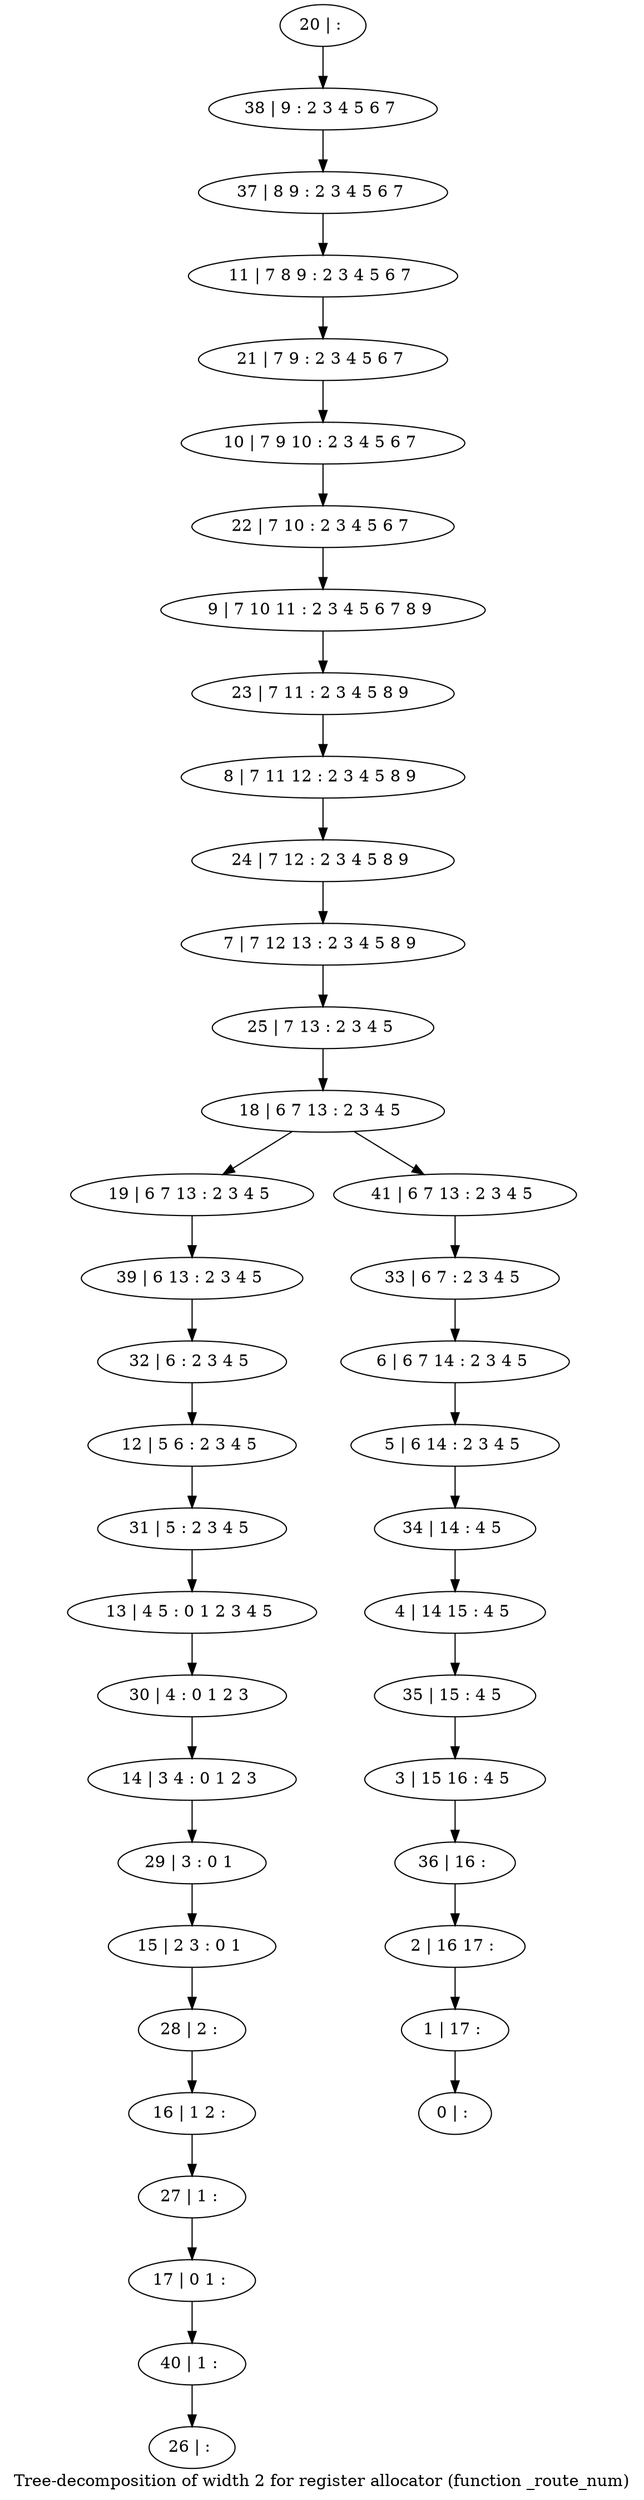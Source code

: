 digraph G {
graph [label="Tree-decomposition of width 2 for register allocator (function _route_num)"]
0[label="0 | : "];
1[label="1 | 17 : "];
2[label="2 | 16 17 : "];
3[label="3 | 15 16 : 4 5 "];
4[label="4 | 14 15 : 4 5 "];
5[label="5 | 6 14 : 2 3 4 5 "];
6[label="6 | 6 7 14 : 2 3 4 5 "];
7[label="7 | 7 12 13 : 2 3 4 5 8 9 "];
8[label="8 | 7 11 12 : 2 3 4 5 8 9 "];
9[label="9 | 7 10 11 : 2 3 4 5 6 7 8 9 "];
10[label="10 | 7 9 10 : 2 3 4 5 6 7 "];
11[label="11 | 7 8 9 : 2 3 4 5 6 7 "];
12[label="12 | 5 6 : 2 3 4 5 "];
13[label="13 | 4 5 : 0 1 2 3 4 5 "];
14[label="14 | 3 4 : 0 1 2 3 "];
15[label="15 | 2 3 : 0 1 "];
16[label="16 | 1 2 : "];
17[label="17 | 0 1 : "];
18[label="18 | 6 7 13 : 2 3 4 5 "];
19[label="19 | 6 7 13 : 2 3 4 5 "];
20[label="20 | : "];
21[label="21 | 7 9 : 2 3 4 5 6 7 "];
22[label="22 | 7 10 : 2 3 4 5 6 7 "];
23[label="23 | 7 11 : 2 3 4 5 8 9 "];
24[label="24 | 7 12 : 2 3 4 5 8 9 "];
25[label="25 | 7 13 : 2 3 4 5 "];
26[label="26 | : "];
27[label="27 | 1 : "];
28[label="28 | 2 : "];
29[label="29 | 3 : 0 1 "];
30[label="30 | 4 : 0 1 2 3 "];
31[label="31 | 5 : 2 3 4 5 "];
32[label="32 | 6 : 2 3 4 5 "];
33[label="33 | 6 7 : 2 3 4 5 "];
34[label="34 | 14 : 4 5 "];
35[label="35 | 15 : 4 5 "];
36[label="36 | 16 : "];
37[label="37 | 8 9 : 2 3 4 5 6 7 "];
38[label="38 | 9 : 2 3 4 5 6 7 "];
39[label="39 | 6 13 : 2 3 4 5 "];
40[label="40 | 1 : "];
41[label="41 | 6 7 13 : 2 3 4 5 "];
27->17 ;
16->27 ;
28->16 ;
15->28 ;
29->15 ;
14->29 ;
30->14 ;
13->30 ;
31->13 ;
12->31 ;
32->12 ;
39->32 ;
19->39 ;
40->26 ;
17->40 ;
20->38 ;
38->37 ;
37->11 ;
11->21 ;
21->10 ;
10->22 ;
22->9 ;
9->23 ;
23->8 ;
8->24 ;
24->7 ;
7->25 ;
25->18 ;
33->6 ;
6->5 ;
5->34 ;
34->4 ;
4->35 ;
35->3 ;
3->36 ;
36->2 ;
2->1 ;
1->0 ;
41->33 ;
18->19 ;
18->41 ;
}
